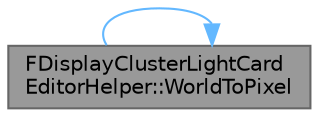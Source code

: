 digraph "FDisplayClusterLightCardEditorHelper::WorldToPixel"
{
 // INTERACTIVE_SVG=YES
 // LATEX_PDF_SIZE
  bgcolor="transparent";
  edge [fontname=Helvetica,fontsize=10,labelfontname=Helvetica,labelfontsize=10];
  node [fontname=Helvetica,fontsize=10,shape=box,height=0.2,width=0.4];
  rankdir="LR";
  Node1 [id="Node000001",label="FDisplayClusterLightCard\lEditorHelper::WorldToPixel",height=0.2,width=0.4,color="gray40", fillcolor="grey60", style="filled", fontcolor="black",tooltip="Converts a world coordinate into a point in screen space, and returns true if the world position is o..."];
  Node1 -> Node1 [id="edge1_Node000001_Node000001",color="steelblue1",style="solid",tooltip=" "];
}
